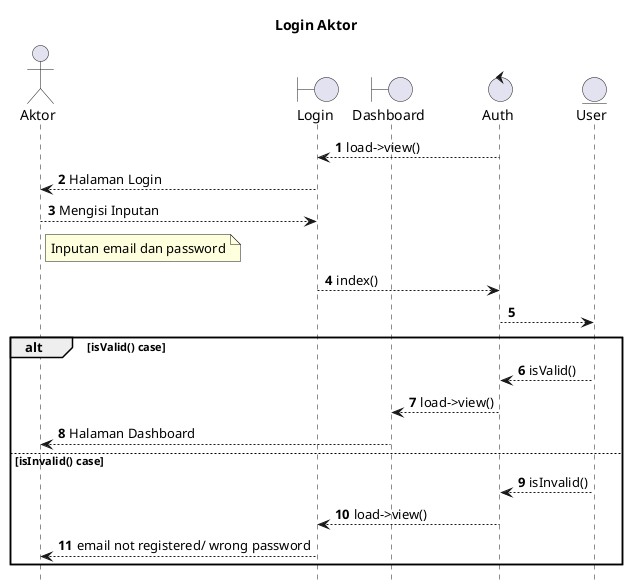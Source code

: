@startuml

autonumber
hide footbox
title Login Aktor

Actor Aktor
boundary Login
boundary Dashboard
control Auth
Entity User

Auth --> Login: load->view()
Login --> Aktor: Halaman Login
Aktor --> Login: Mengisi Inputan
    note right of Aktor
        Inputan email dan password
            end note
Login --> Auth: index()
Auth --> User:

alt isValid() case
    
    User --> Auth: isValid()
    Auth --> Dashboard: load->view()
    Dashboard --> Aktor: Halaman Dashboard

else isInvalid() case
    
    User --> Auth: isInvalid()
    Auth --> Login: load->view()
    Login --> Aktor: email not registered/ wrong password

end

@enduml